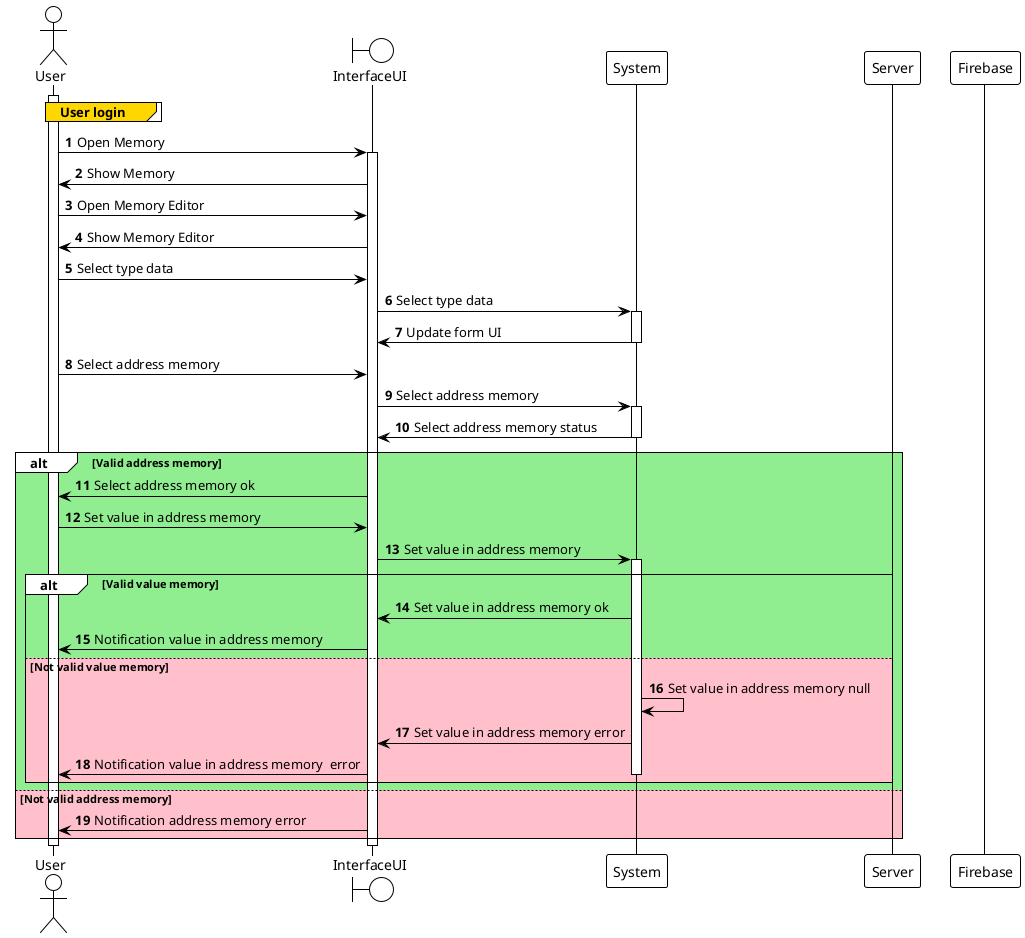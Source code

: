@startuml
'https://plantuml.com/sequence-diagram
!theme plain

autonumber

actor User
boundary InterfaceUI
participant System
participant Server
participant Firebase

activate User
group#Gold User login

end
User -> InterfaceUI: Open Memory
activate InterfaceUI

User <- InterfaceUI: Show Memory
User -> InterfaceUI: Open Memory Editor
User <- InterfaceUI: Show Memory Editor

User -> InterfaceUI: Select type data
InterfaceUI -> System: Select type data
activate System
InterfaceUI <- System: Update form UI
deactivate System
User -> InterfaceUI: Select address memory
InterfaceUI -> System: Select address memory
activate System
InterfaceUI <- System: Select address memory status
deactivate System

alt #LightGreen Valid address memory
  User <- InterfaceUI: Select address memory ok
  User -> InterfaceUI: Set value in address memory
  InterfaceUI -> System: Set value in address memory
  activate System
  alt #LightGreen Valid value memory
    InterfaceUI <- System: Set value in address memory ok
    User <- InterfaceUI: Notification value in address memory
  else #Pink Not valid value memory
    System -> System: Set value in address memory null
    InterfaceUI <- System: Set value in address memory error
    User <- InterfaceUI: Notification value in address memory  error
    deactivate System
  end
else #Pink Not valid address memory
  User <- InterfaceUI: Notification address memory error
end


deactivate InterfaceUI
deactivate User

@enduml
